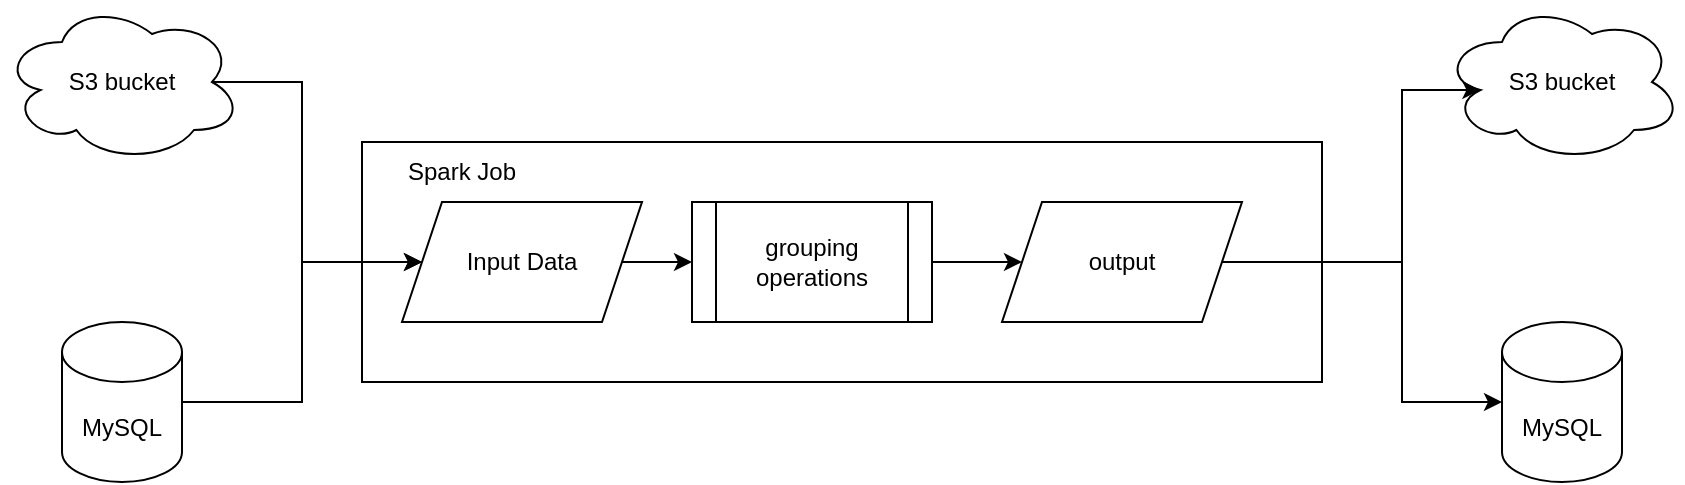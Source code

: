 <mxfile version="23.1.4" type="device">
  <diagram name="Page-1" id="UAFx5-n7g6ws1p6xNIlK">
    <mxGraphModel dx="956" dy="569" grid="0" gridSize="10" guides="1" tooltips="1" connect="1" arrows="1" fold="1" page="1" pageScale="1" pageWidth="850" pageHeight="1100" background="#ffffff" math="0" shadow="0">
      <root>
        <mxCell id="0" />
        <mxCell id="1" parent="0" />
        <mxCell id="w324Fs-mrKCEELAaoTrz-4" value="" style="rounded=0;whiteSpace=wrap;html=1;" vertex="1" parent="1">
          <mxGeometry x="182" y="217" width="480" height="120" as="geometry" />
        </mxCell>
        <mxCell id="w324Fs-mrKCEELAaoTrz-10" style="edgeStyle=orthogonalEdgeStyle;rounded=0;orthogonalLoop=1;jettySize=auto;html=1;exitX=0.875;exitY=0.5;exitDx=0;exitDy=0;exitPerimeter=0;entryX=0;entryY=0.5;entryDx=0;entryDy=0;" edge="1" parent="1" source="w324Fs-mrKCEELAaoTrz-1" target="w324Fs-mrKCEELAaoTrz-5">
          <mxGeometry relative="1" as="geometry">
            <Array as="points">
              <mxPoint x="152" y="187" />
              <mxPoint x="152" y="277" />
            </Array>
          </mxGeometry>
        </mxCell>
        <mxCell id="w324Fs-mrKCEELAaoTrz-1" value="S3 bucket" style="ellipse;shape=cloud;whiteSpace=wrap;html=1;" vertex="1" parent="1">
          <mxGeometry x="2" y="147" width="120" height="80" as="geometry" />
        </mxCell>
        <mxCell id="w324Fs-mrKCEELAaoTrz-11" style="edgeStyle=orthogonalEdgeStyle;rounded=0;orthogonalLoop=1;jettySize=auto;html=1;entryX=0;entryY=0.5;entryDx=0;entryDy=0;" edge="1" parent="1" source="w324Fs-mrKCEELAaoTrz-2" target="w324Fs-mrKCEELAaoTrz-5">
          <mxGeometry relative="1" as="geometry">
            <Array as="points">
              <mxPoint x="152" y="347" />
              <mxPoint x="152" y="277" />
            </Array>
          </mxGeometry>
        </mxCell>
        <mxCell id="w324Fs-mrKCEELAaoTrz-2" value="MySQL" style="shape=cylinder3;whiteSpace=wrap;html=1;boundedLbl=1;backgroundOutline=1;size=15;" vertex="1" parent="1">
          <mxGeometry x="32" y="307" width="60" height="80" as="geometry" />
        </mxCell>
        <mxCell id="w324Fs-mrKCEELAaoTrz-15" style="edgeStyle=orthogonalEdgeStyle;rounded=0;orthogonalLoop=1;jettySize=auto;html=1;entryX=0;entryY=0.5;entryDx=0;entryDy=0;" edge="1" parent="1" source="w324Fs-mrKCEELAaoTrz-3" target="w324Fs-mrKCEELAaoTrz-6">
          <mxGeometry relative="1" as="geometry" />
        </mxCell>
        <mxCell id="w324Fs-mrKCEELAaoTrz-3" value="grouping operations" style="shape=process;whiteSpace=wrap;html=1;backgroundOutline=1;" vertex="1" parent="1">
          <mxGeometry x="347" y="247" width="120" height="60" as="geometry" />
        </mxCell>
        <mxCell id="w324Fs-mrKCEELAaoTrz-14" style="edgeStyle=orthogonalEdgeStyle;rounded=0;orthogonalLoop=1;jettySize=auto;html=1;" edge="1" parent="1" source="w324Fs-mrKCEELAaoTrz-5" target="w324Fs-mrKCEELAaoTrz-3">
          <mxGeometry relative="1" as="geometry" />
        </mxCell>
        <mxCell id="w324Fs-mrKCEELAaoTrz-5" value="Input Data" style="shape=parallelogram;perimeter=parallelogramPerimeter;whiteSpace=wrap;html=1;fixedSize=1;" vertex="1" parent="1">
          <mxGeometry x="202" y="247" width="120" height="60" as="geometry" />
        </mxCell>
        <mxCell id="w324Fs-mrKCEELAaoTrz-6" value="output" style="shape=parallelogram;perimeter=parallelogramPerimeter;whiteSpace=wrap;html=1;fixedSize=1;" vertex="1" parent="1">
          <mxGeometry x="502" y="247" width="120" height="60" as="geometry" />
        </mxCell>
        <mxCell id="w324Fs-mrKCEELAaoTrz-7" value="S3 bucket" style="ellipse;shape=cloud;whiteSpace=wrap;html=1;" vertex="1" parent="1">
          <mxGeometry x="722" y="147" width="120" height="80" as="geometry" />
        </mxCell>
        <mxCell id="w324Fs-mrKCEELAaoTrz-8" value="MySQL" style="shape=cylinder3;whiteSpace=wrap;html=1;boundedLbl=1;backgroundOutline=1;size=15;" vertex="1" parent="1">
          <mxGeometry x="752" y="307" width="60" height="80" as="geometry" />
        </mxCell>
        <mxCell id="w324Fs-mrKCEELAaoTrz-9" value="Spark Job" style="text;html=1;align=center;verticalAlign=middle;whiteSpace=wrap;rounded=0;" vertex="1" parent="1">
          <mxGeometry x="202" y="217" width="60" height="30" as="geometry" />
        </mxCell>
        <mxCell id="w324Fs-mrKCEELAaoTrz-12" style="edgeStyle=orthogonalEdgeStyle;rounded=0;orthogonalLoop=1;jettySize=auto;html=1;entryX=0.16;entryY=0.55;entryDx=0;entryDy=0;entryPerimeter=0;" edge="1" parent="1" source="w324Fs-mrKCEELAaoTrz-6" target="w324Fs-mrKCEELAaoTrz-7">
          <mxGeometry relative="1" as="geometry">
            <Array as="points">
              <mxPoint x="702" y="277" />
              <mxPoint x="702" y="191" />
            </Array>
          </mxGeometry>
        </mxCell>
        <mxCell id="w324Fs-mrKCEELAaoTrz-13" style="edgeStyle=orthogonalEdgeStyle;rounded=0;orthogonalLoop=1;jettySize=auto;html=1;entryX=0;entryY=0.5;entryDx=0;entryDy=0;entryPerimeter=0;" edge="1" parent="1" source="w324Fs-mrKCEELAaoTrz-6" target="w324Fs-mrKCEELAaoTrz-8">
          <mxGeometry relative="1" as="geometry">
            <Array as="points">
              <mxPoint x="702" y="277" />
              <mxPoint x="702" y="347" />
            </Array>
          </mxGeometry>
        </mxCell>
      </root>
    </mxGraphModel>
  </diagram>
</mxfile>
